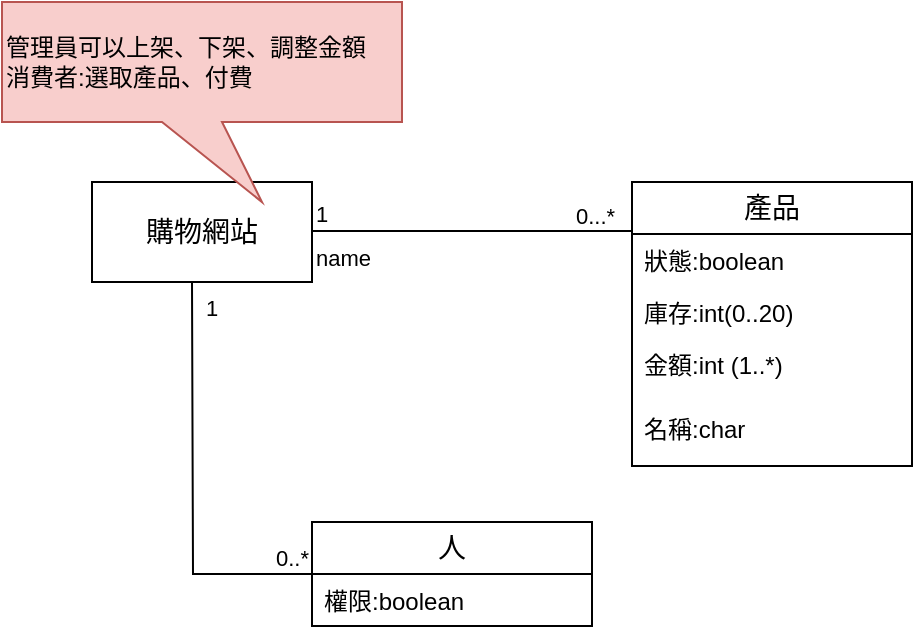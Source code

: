 <mxfile version="25.0.3">
  <diagram name="第 1 页" id="oXtViVW0W3BGP-9bD71g">
    <mxGraphModel dx="797" dy="444" grid="1" gridSize="10" guides="1" tooltips="1" connect="1" arrows="1" fold="1" page="1" pageScale="1" pageWidth="827" pageHeight="1169" math="0" shadow="0">
      <root>
        <mxCell id="0" />
        <mxCell id="1" parent="0" />
        <mxCell id="SVwP42pwTf9vh0mIJkaT-10" value="&lt;span style=&quot;font-size: 14px;&quot;&gt;產品&lt;/span&gt;" style="swimlane;fontStyle=0;childLayout=stackLayout;horizontal=1;startSize=26;fillColor=none;horizontalStack=0;resizeParent=1;resizeParentMax=0;resizeLast=0;collapsible=1;marginBottom=0;whiteSpace=wrap;html=1;" vertex="1" parent="1">
          <mxGeometry x="360" y="110" width="140" height="142" as="geometry" />
        </mxCell>
        <mxCell id="SVwP42pwTf9vh0mIJkaT-11" value="&lt;span style=&quot;text-wrap-mode: nowrap;&quot;&gt;狀態:boolean&lt;/span&gt;" style="text;strokeColor=none;fillColor=none;align=left;verticalAlign=top;spacingLeft=4;spacingRight=4;overflow=hidden;rotatable=0;points=[[0,0.5],[1,0.5]];portConstraint=eastwest;whiteSpace=wrap;html=1;" vertex="1" parent="SVwP42pwTf9vh0mIJkaT-10">
          <mxGeometry y="26" width="140" height="26" as="geometry" />
        </mxCell>
        <mxCell id="SVwP42pwTf9vh0mIJkaT-12" value="&lt;span style=&quot;text-wrap-mode: nowrap;&quot;&gt;庫存:int(0..20)&lt;/span&gt;" style="text;strokeColor=none;fillColor=none;align=left;verticalAlign=top;spacingLeft=4;spacingRight=4;overflow=hidden;rotatable=0;points=[[0,0.5],[1,0.5]];portConstraint=eastwest;whiteSpace=wrap;html=1;" vertex="1" parent="SVwP42pwTf9vh0mIJkaT-10">
          <mxGeometry y="52" width="140" height="26" as="geometry" />
        </mxCell>
        <mxCell id="SVwP42pwTf9vh0mIJkaT-13" value="&lt;span style=&quot;text-wrap-mode: nowrap;&quot;&gt;金額:int (1..*)&lt;/span&gt;" style="text;strokeColor=none;fillColor=none;align=left;verticalAlign=top;spacingLeft=4;spacingRight=4;overflow=hidden;rotatable=0;points=[[0,0.5],[1,0.5]];portConstraint=eastwest;whiteSpace=wrap;html=1;" vertex="1" parent="SVwP42pwTf9vh0mIJkaT-10">
          <mxGeometry y="78" width="140" height="32" as="geometry" />
        </mxCell>
        <mxCell id="SVwP42pwTf9vh0mIJkaT-46" value="&lt;span style=&quot;text-wrap-mode: nowrap;&quot;&gt;名稱:char&lt;/span&gt;" style="text;strokeColor=none;fillColor=none;align=left;verticalAlign=top;spacingLeft=4;spacingRight=4;overflow=hidden;rotatable=0;points=[[0,0.5],[1,0.5]];portConstraint=eastwest;whiteSpace=wrap;html=1;" vertex="1" parent="SVwP42pwTf9vh0mIJkaT-10">
          <mxGeometry y="110" width="140" height="32" as="geometry" />
        </mxCell>
        <mxCell id="SVwP42pwTf9vh0mIJkaT-50" style="edgeStyle=orthogonalEdgeStyle;rounded=0;orthogonalLoop=1;jettySize=auto;html=1;endArrow=none;endFill=0;" edge="1" parent="1" source="SVwP42pwTf9vh0mIJkaT-14">
          <mxGeometry relative="1" as="geometry">
            <mxPoint x="140" y="160" as="targetPoint" />
          </mxGeometry>
        </mxCell>
        <mxCell id="SVwP42pwTf9vh0mIJkaT-14" value="&lt;span style=&quot;font-size: 14px;&quot;&gt;人&lt;/span&gt;" style="swimlane;fontStyle=0;childLayout=stackLayout;horizontal=1;startSize=26;fillColor=none;horizontalStack=0;resizeParent=1;resizeParentMax=0;resizeLast=0;collapsible=1;marginBottom=0;whiteSpace=wrap;html=1;" vertex="1" parent="1">
          <mxGeometry x="200" y="280" width="140" height="52" as="geometry" />
        </mxCell>
        <mxCell id="SVwP42pwTf9vh0mIJkaT-15" value="&lt;span style=&quot;text-wrap-mode: nowrap;&quot;&gt;權限:boolean&lt;/span&gt;" style="text;strokeColor=none;fillColor=none;align=left;verticalAlign=top;spacingLeft=4;spacingRight=4;overflow=hidden;rotatable=0;points=[[0,0.5],[1,0.5]];portConstraint=eastwest;whiteSpace=wrap;html=1;" vertex="1" parent="SVwP42pwTf9vh0mIJkaT-14">
          <mxGeometry y="26" width="140" height="26" as="geometry" />
        </mxCell>
        <mxCell id="SVwP42pwTf9vh0mIJkaT-25" value="&lt;span style=&quot;font-size: 14px;&quot;&gt;購物網站&lt;/span&gt;" style="html=1;whiteSpace=wrap;" vertex="1" parent="1">
          <mxGeometry x="90" y="110" width="110" height="50" as="geometry" />
        </mxCell>
        <mxCell id="SVwP42pwTf9vh0mIJkaT-19" value="管理員可以上架、下架、調整金額&lt;div&gt;消費者:選取產品、付費&lt;/div&gt;" style="shape=callout;whiteSpace=wrap;html=1;perimeter=calloutPerimeter;size=40;position=0.4;base=30;position2=0.65;direction=east;fillColor=#f8cecc;strokeColor=#b85450;align=left;" vertex="1" parent="1">
          <mxGeometry x="45" y="20" width="200" height="100" as="geometry" />
        </mxCell>
        <mxCell id="SVwP42pwTf9vh0mIJkaT-34" value="name" style="endArrow=none;endFill=0;html=1;edgeStyle=orthogonalEdgeStyle;align=left;verticalAlign=top;rounded=0;" edge="1" parent="1" source="SVwP42pwTf9vh0mIJkaT-25">
          <mxGeometry x="-1" relative="1" as="geometry">
            <mxPoint x="200" y="134.5" as="sourcePoint" />
            <mxPoint x="360" y="134.5" as="targetPoint" />
          </mxGeometry>
        </mxCell>
        <mxCell id="SVwP42pwTf9vh0mIJkaT-35" value="1" style="edgeLabel;resizable=0;html=1;align=left;verticalAlign=bottom;" connectable="0" vertex="1" parent="SVwP42pwTf9vh0mIJkaT-34">
          <mxGeometry x="-1" relative="1" as="geometry" />
        </mxCell>
        <mxCell id="SVwP42pwTf9vh0mIJkaT-49" value="0...*" style="edgeLabel;resizable=0;html=1;align=left;verticalAlign=bottom;" connectable="0" vertex="1" parent="1">
          <mxGeometry x="330" y="135" as="geometry" />
        </mxCell>
        <mxCell id="SVwP42pwTf9vh0mIJkaT-51" value="0..*" style="edgeLabel;resizable=0;html=1;align=left;verticalAlign=bottom;" connectable="0" vertex="1" parent="1">
          <mxGeometry x="180" y="306" as="geometry" />
        </mxCell>
        <mxCell id="SVwP42pwTf9vh0mIJkaT-52" value="1" style="edgeLabel;resizable=0;html=1;align=left;verticalAlign=bottom;" connectable="0" vertex="1" parent="1">
          <mxGeometry x="145" y="181" as="geometry" />
        </mxCell>
      </root>
    </mxGraphModel>
  </diagram>
</mxfile>
